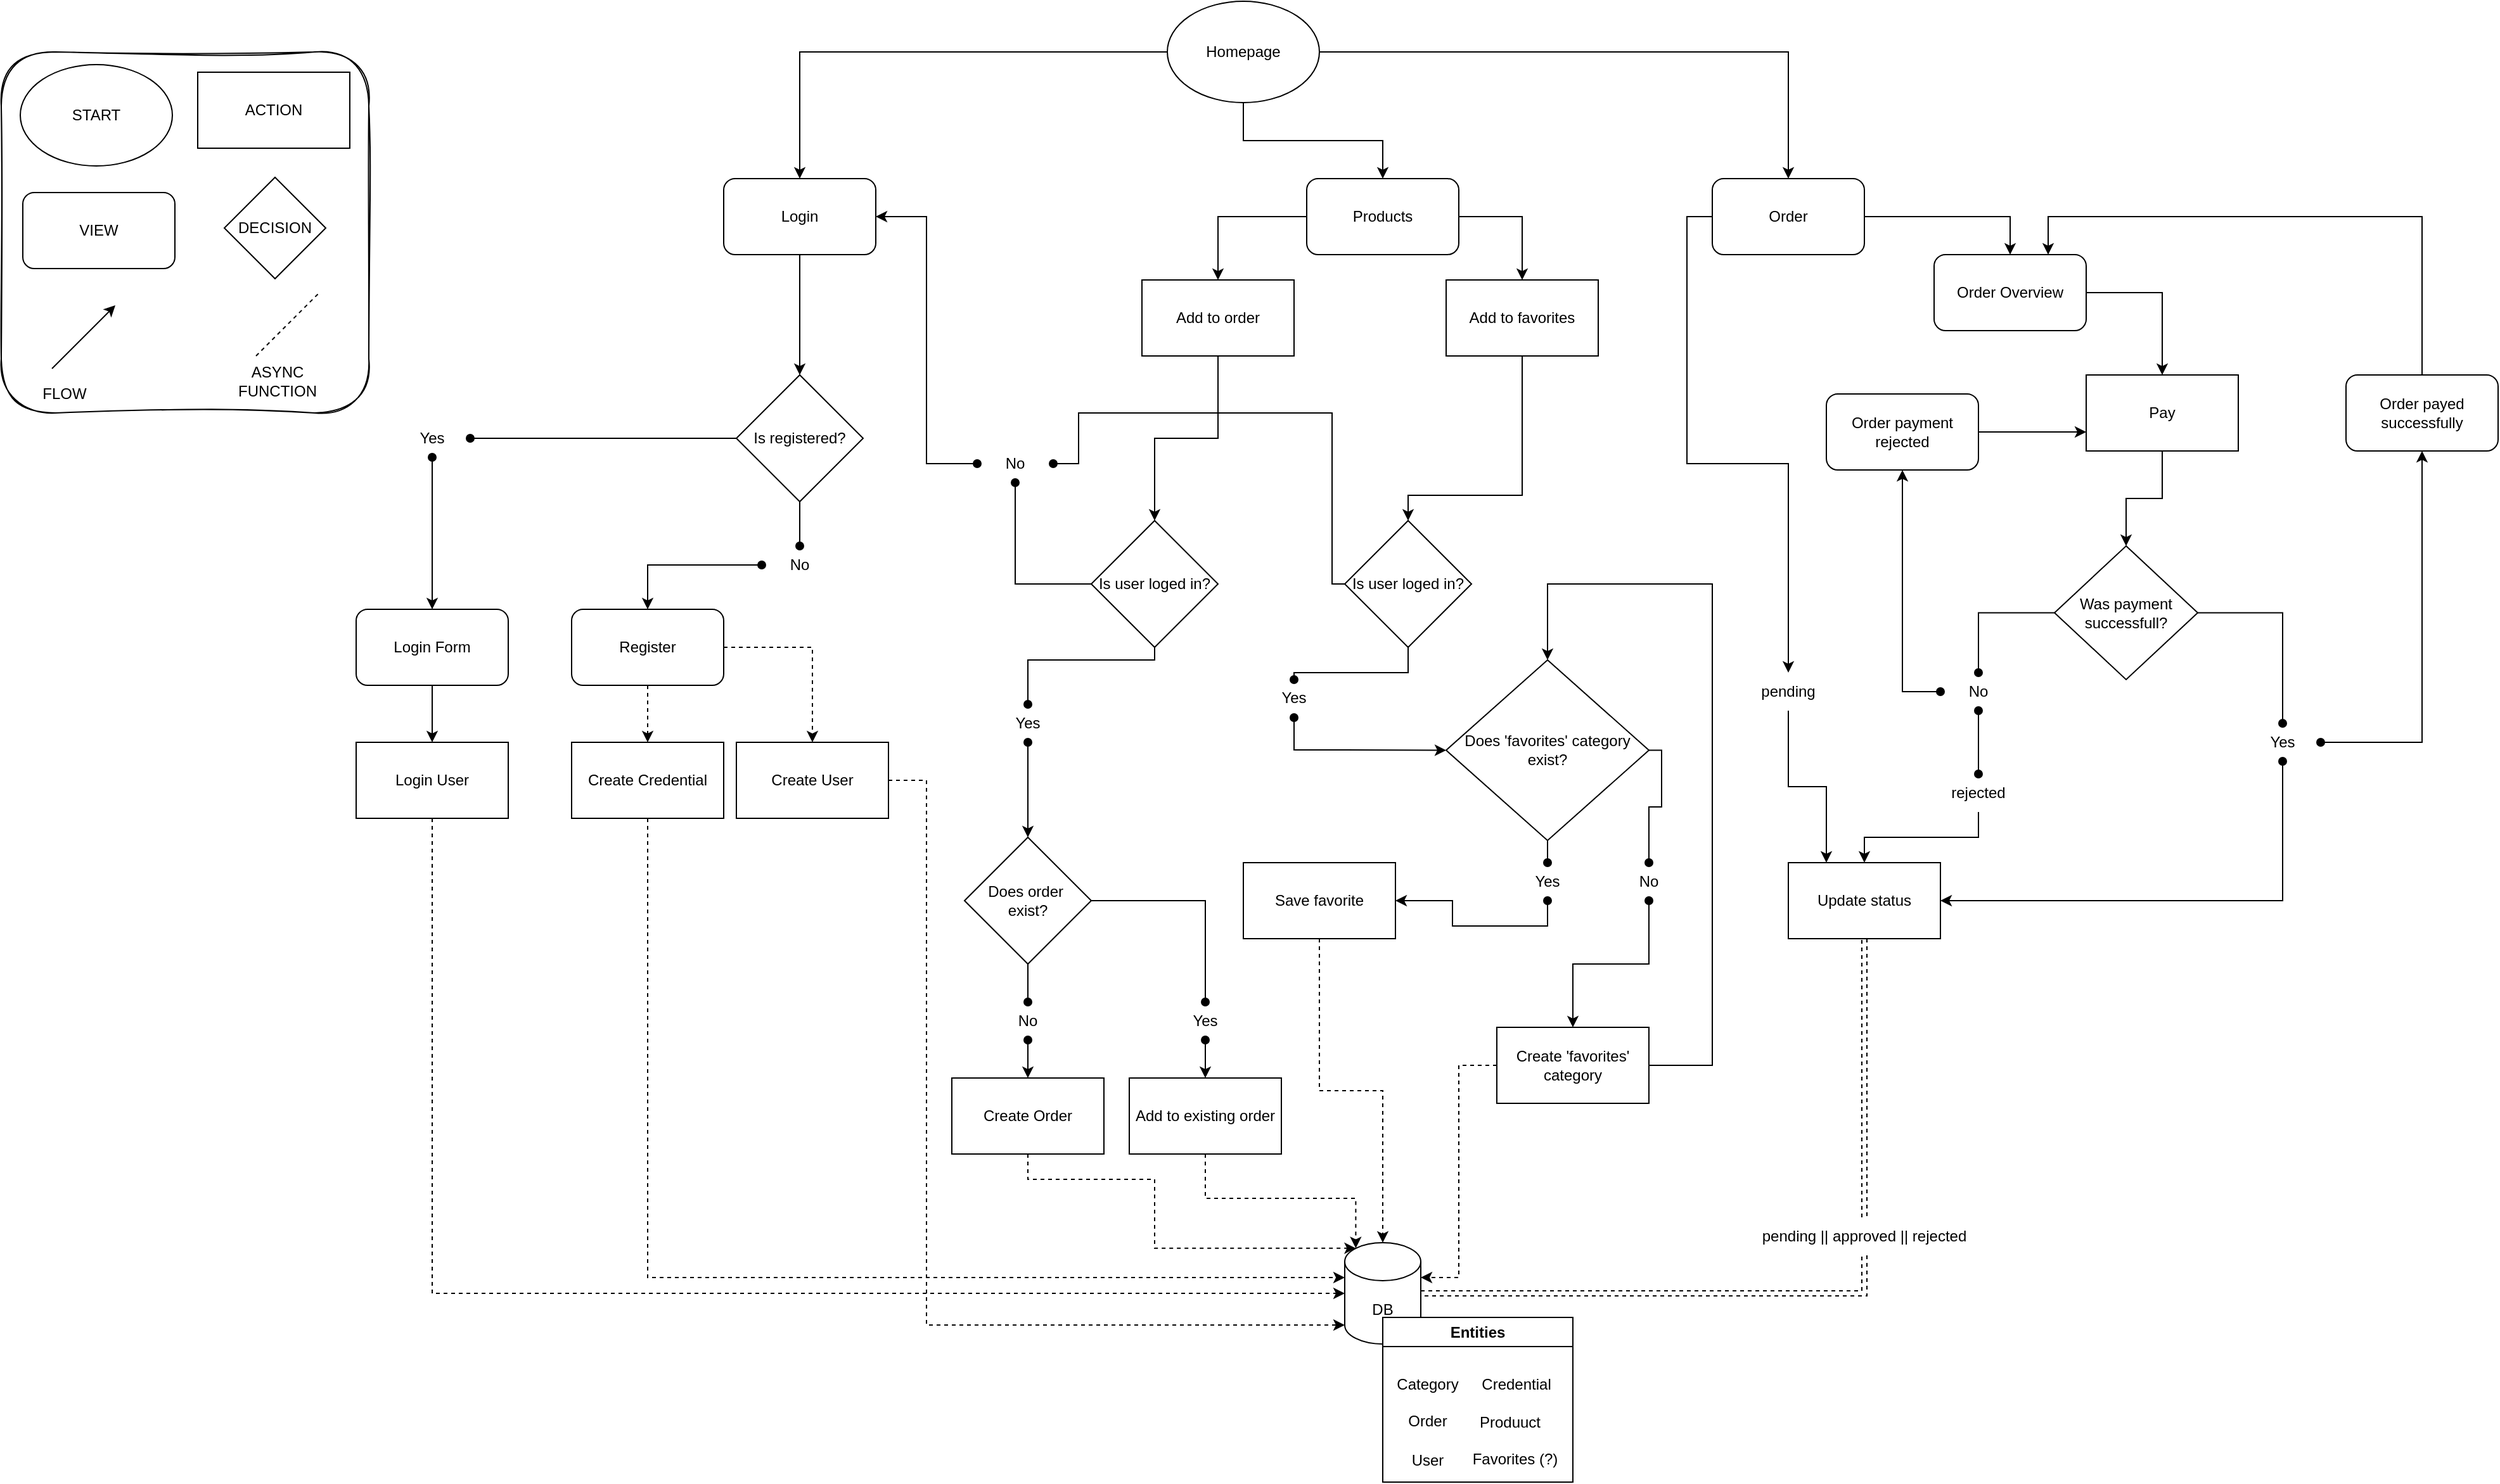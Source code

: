 <mxfile version="24.5.3" type="github">
  <diagram name="Página-1" id="2Fvzduwzr8cer9EVC6Ml">
    <mxGraphModel dx="3434" dy="1342" grid="1" gridSize="10" guides="1" tooltips="1" connect="1" arrows="1" fold="1" page="1" pageScale="1" pageWidth="827" pageHeight="1169" math="0" shadow="0">
      <root>
        <mxCell id="0" />
        <mxCell id="1" parent="0" />
        <mxCell id="HE_qEEHTXUtGeVpZ5zVx-15" style="edgeStyle=orthogonalEdgeStyle;rounded=0;orthogonalLoop=1;jettySize=auto;html=1;exitX=0;exitY=0.5;exitDx=0;exitDy=0;entryX=0.5;entryY=0;entryDx=0;entryDy=0;" edge="1" parent="1" source="HE_qEEHTXUtGeVpZ5zVx-1" target="HE_qEEHTXUtGeVpZ5zVx-3">
          <mxGeometry relative="1" as="geometry" />
        </mxCell>
        <mxCell id="HE_qEEHTXUtGeVpZ5zVx-37" style="edgeStyle=orthogonalEdgeStyle;rounded=0;orthogonalLoop=1;jettySize=auto;html=1;exitX=0.5;exitY=1;exitDx=0;exitDy=0;entryX=0.5;entryY=0;entryDx=0;entryDy=0;" edge="1" parent="1" source="HE_qEEHTXUtGeVpZ5zVx-1" target="HE_qEEHTXUtGeVpZ5zVx-4">
          <mxGeometry relative="1" as="geometry" />
        </mxCell>
        <mxCell id="HE_qEEHTXUtGeVpZ5zVx-94" style="edgeStyle=orthogonalEdgeStyle;rounded=0;orthogonalLoop=1;jettySize=auto;html=1;exitX=1;exitY=0.5;exitDx=0;exitDy=0;entryX=0.5;entryY=0;entryDx=0;entryDy=0;" edge="1" parent="1" source="HE_qEEHTXUtGeVpZ5zVx-1" target="HE_qEEHTXUtGeVpZ5zVx-93">
          <mxGeometry relative="1" as="geometry" />
        </mxCell>
        <mxCell id="HE_qEEHTXUtGeVpZ5zVx-1" value="Homepage" style="ellipse;whiteSpace=wrap;html=1;" vertex="1" parent="1">
          <mxGeometry x="140" width="120" height="80" as="geometry" />
        </mxCell>
        <mxCell id="HE_qEEHTXUtGeVpZ5zVx-38" style="edgeStyle=orthogonalEdgeStyle;rounded=0;orthogonalLoop=1;jettySize=auto;html=1;exitX=0.5;exitY=1;exitDx=0;exitDy=0;dashed=1;" edge="1" parent="1" source="HE_qEEHTXUtGeVpZ5zVx-2" target="HE_qEEHTXUtGeVpZ5zVx-30">
          <mxGeometry relative="1" as="geometry" />
        </mxCell>
        <mxCell id="HE_qEEHTXUtGeVpZ5zVx-56" style="edgeStyle=orthogonalEdgeStyle;rounded=0;orthogonalLoop=1;jettySize=auto;html=1;exitX=1;exitY=0.5;exitDx=0;exitDy=0;entryX=0.5;entryY=0;entryDx=0;entryDy=0;dashed=1;" edge="1" parent="1" source="HE_qEEHTXUtGeVpZ5zVx-2" target="HE_qEEHTXUtGeVpZ5zVx-55">
          <mxGeometry relative="1" as="geometry" />
        </mxCell>
        <mxCell id="HE_qEEHTXUtGeVpZ5zVx-2" value="Register" style="rounded=1;whiteSpace=wrap;html=1;" vertex="1" parent="1">
          <mxGeometry x="-330" y="480" width="120" height="60" as="geometry" />
        </mxCell>
        <mxCell id="HE_qEEHTXUtGeVpZ5zVx-6" value="" style="edgeStyle=orthogonalEdgeStyle;rounded=0;orthogonalLoop=1;jettySize=auto;html=1;" edge="1" parent="1" source="HE_qEEHTXUtGeVpZ5zVx-3" target="HE_qEEHTXUtGeVpZ5zVx-5">
          <mxGeometry relative="1" as="geometry" />
        </mxCell>
        <mxCell id="HE_qEEHTXUtGeVpZ5zVx-3" value="Login" style="rounded=1;whiteSpace=wrap;html=1;" vertex="1" parent="1">
          <mxGeometry x="-210" y="140" width="120" height="60" as="geometry" />
        </mxCell>
        <mxCell id="HE_qEEHTXUtGeVpZ5zVx-187" style="edgeStyle=orthogonalEdgeStyle;rounded=0;orthogonalLoop=1;jettySize=auto;html=1;exitX=0;exitY=0.5;exitDx=0;exitDy=0;entryX=0.5;entryY=0;entryDx=0;entryDy=0;" edge="1" parent="1" source="HE_qEEHTXUtGeVpZ5zVx-4" target="HE_qEEHTXUtGeVpZ5zVx-19">
          <mxGeometry relative="1" as="geometry" />
        </mxCell>
        <mxCell id="HE_qEEHTXUtGeVpZ5zVx-188" style="edgeStyle=orthogonalEdgeStyle;rounded=0;orthogonalLoop=1;jettySize=auto;html=1;exitX=1;exitY=0.5;exitDx=0;exitDy=0;entryX=0.5;entryY=0;entryDx=0;entryDy=0;" edge="1" parent="1" source="HE_qEEHTXUtGeVpZ5zVx-4" target="HE_qEEHTXUtGeVpZ5zVx-60">
          <mxGeometry relative="1" as="geometry" />
        </mxCell>
        <mxCell id="HE_qEEHTXUtGeVpZ5zVx-4" value="Products" style="rounded=1;whiteSpace=wrap;html=1;" vertex="1" parent="1">
          <mxGeometry x="250" y="140" width="120" height="60" as="geometry" />
        </mxCell>
        <mxCell id="HE_qEEHTXUtGeVpZ5zVx-9" value="" style="edgeStyle=orthogonalEdgeStyle;rounded=0;orthogonalLoop=1;jettySize=auto;html=1;startArrow=oval;startFill=1;" edge="1" parent="1" source="HE_qEEHTXUtGeVpZ5zVx-10" target="HE_qEEHTXUtGeVpZ5zVx-8">
          <mxGeometry relative="1" as="geometry" />
        </mxCell>
        <mxCell id="HE_qEEHTXUtGeVpZ5zVx-12" value="" style="edgeStyle=orthogonalEdgeStyle;rounded=0;orthogonalLoop=1;jettySize=auto;html=1;startArrow=oval;startFill=1;" edge="1" parent="1" source="HE_qEEHTXUtGeVpZ5zVx-13" target="HE_qEEHTXUtGeVpZ5zVx-2">
          <mxGeometry relative="1" as="geometry" />
        </mxCell>
        <mxCell id="HE_qEEHTXUtGeVpZ5zVx-5" value="Is registered?" style="rhombus;whiteSpace=wrap;html=1;" vertex="1" parent="1">
          <mxGeometry x="-200" y="295" width="100" height="100" as="geometry" />
        </mxCell>
        <mxCell id="HE_qEEHTXUtGeVpZ5zVx-58" style="edgeStyle=orthogonalEdgeStyle;rounded=0;orthogonalLoop=1;jettySize=auto;html=1;exitX=0.5;exitY=1;exitDx=0;exitDy=0;entryX=0.5;entryY=0;entryDx=0;entryDy=0;" edge="1" parent="1" source="HE_qEEHTXUtGeVpZ5zVx-8" target="HE_qEEHTXUtGeVpZ5zVx-54">
          <mxGeometry relative="1" as="geometry" />
        </mxCell>
        <mxCell id="HE_qEEHTXUtGeVpZ5zVx-8" value="Login Form" style="rounded=1;whiteSpace=wrap;html=1;" vertex="1" parent="1">
          <mxGeometry x="-500" y="480" width="120" height="60" as="geometry" />
        </mxCell>
        <mxCell id="HE_qEEHTXUtGeVpZ5zVx-11" value="" style="edgeStyle=orthogonalEdgeStyle;rounded=0;orthogonalLoop=1;jettySize=auto;html=1;endArrow=oval;endFill=1;" edge="1" parent="1" source="HE_qEEHTXUtGeVpZ5zVx-5" target="HE_qEEHTXUtGeVpZ5zVx-10">
          <mxGeometry relative="1" as="geometry">
            <mxPoint x="20" y="330" as="sourcePoint" />
            <mxPoint x="-150" y="370" as="targetPoint" />
          </mxGeometry>
        </mxCell>
        <mxCell id="HE_qEEHTXUtGeVpZ5zVx-10" value="Yes" style="text;html=1;align=center;verticalAlign=middle;whiteSpace=wrap;rounded=0;" vertex="1" parent="1">
          <mxGeometry x="-470" y="330" width="60" height="30" as="geometry" />
        </mxCell>
        <mxCell id="HE_qEEHTXUtGeVpZ5zVx-14" value="" style="edgeStyle=orthogonalEdgeStyle;rounded=0;orthogonalLoop=1;jettySize=auto;html=1;endArrow=oval;endFill=1;" edge="1" parent="1" source="HE_qEEHTXUtGeVpZ5zVx-5" target="HE_qEEHTXUtGeVpZ5zVx-13">
          <mxGeometry relative="1" as="geometry">
            <mxPoint x="70" y="380" as="sourcePoint" />
            <mxPoint x="70" y="480" as="targetPoint" />
          </mxGeometry>
        </mxCell>
        <mxCell id="HE_qEEHTXUtGeVpZ5zVx-13" value="No" style="text;html=1;align=center;verticalAlign=middle;whiteSpace=wrap;rounded=0;" vertex="1" parent="1">
          <mxGeometry x="-180" y="430" width="60" height="30" as="geometry" />
        </mxCell>
        <mxCell id="HE_qEEHTXUtGeVpZ5zVx-62" style="edgeStyle=orthogonalEdgeStyle;rounded=0;orthogonalLoop=1;jettySize=auto;html=1;exitX=0.5;exitY=1;exitDx=0;exitDy=0;entryX=0.5;entryY=0;entryDx=0;entryDy=0;" edge="1" parent="1" source="HE_qEEHTXUtGeVpZ5zVx-19" target="HE_qEEHTXUtGeVpZ5zVx-21">
          <mxGeometry relative="1" as="geometry" />
        </mxCell>
        <mxCell id="HE_qEEHTXUtGeVpZ5zVx-19" value="Add to order" style="rounded=0;whiteSpace=wrap;html=1;" vertex="1" parent="1">
          <mxGeometry x="120" y="220" width="120" height="60" as="geometry" />
        </mxCell>
        <mxCell id="HE_qEEHTXUtGeVpZ5zVx-23" style="edgeStyle=orthogonalEdgeStyle;rounded=0;orthogonalLoop=1;jettySize=auto;html=1;exitX=0;exitY=0.5;exitDx=0;exitDy=0;entryX=1;entryY=0.5;entryDx=0;entryDy=0;startArrow=oval;startFill=1;" edge="1" parent="1" source="HE_qEEHTXUtGeVpZ5zVx-24" target="HE_qEEHTXUtGeVpZ5zVx-3">
          <mxGeometry relative="1" as="geometry" />
        </mxCell>
        <mxCell id="HE_qEEHTXUtGeVpZ5zVx-44" style="edgeStyle=orthogonalEdgeStyle;rounded=0;orthogonalLoop=1;jettySize=auto;html=1;exitX=0.5;exitY=1;exitDx=0;exitDy=0;entryX=0.5;entryY=0;entryDx=0;entryDy=0;startArrow=oval;startFill=1;" edge="1" parent="1" source="HE_qEEHTXUtGeVpZ5zVx-27" target="HE_qEEHTXUtGeVpZ5zVx-189">
          <mxGeometry relative="1" as="geometry">
            <Array as="points">
              <mxPoint x="30" y="650" />
            </Array>
          </mxGeometry>
        </mxCell>
        <mxCell id="HE_qEEHTXUtGeVpZ5zVx-47" style="edgeStyle=orthogonalEdgeStyle;rounded=0;orthogonalLoop=1;jettySize=auto;html=1;exitX=0.5;exitY=1;exitDx=0;exitDy=0;entryX=0.5;entryY=0;entryDx=0;entryDy=0;endArrow=oval;endFill=1;" edge="1" parent="1" source="HE_qEEHTXUtGeVpZ5zVx-21" target="HE_qEEHTXUtGeVpZ5zVx-27">
          <mxGeometry relative="1" as="geometry">
            <Array as="points">
              <mxPoint x="130" y="520" />
              <mxPoint x="30" y="520" />
            </Array>
          </mxGeometry>
        </mxCell>
        <mxCell id="HE_qEEHTXUtGeVpZ5zVx-21" value="Is user loged in?" style="rhombus;whiteSpace=wrap;html=1;" vertex="1" parent="1">
          <mxGeometry x="80" y="410" width="100" height="100" as="geometry" />
        </mxCell>
        <mxCell id="HE_qEEHTXUtGeVpZ5zVx-25" value="" style="edgeStyle=orthogonalEdgeStyle;rounded=0;orthogonalLoop=1;jettySize=auto;html=1;exitX=0;exitY=0.5;exitDx=0;exitDy=0;entryX=0.5;entryY=1;entryDx=0;entryDy=0;endArrow=oval;endFill=1;" edge="1" parent="1" source="HE_qEEHTXUtGeVpZ5zVx-21" target="HE_qEEHTXUtGeVpZ5zVx-24">
          <mxGeometry relative="1" as="geometry">
            <mxPoint x="270" y="450" as="sourcePoint" />
            <mxPoint x="120" y="330" as="targetPoint" />
            <Array as="points">
              <mxPoint x="20" y="460" />
            </Array>
          </mxGeometry>
        </mxCell>
        <mxCell id="HE_qEEHTXUtGeVpZ5zVx-24" value="No" style="text;html=1;align=center;verticalAlign=middle;whiteSpace=wrap;rounded=0;" vertex="1" parent="1">
          <mxGeometry x="-10" y="350" width="60" height="30" as="geometry" />
        </mxCell>
        <mxCell id="HE_qEEHTXUtGeVpZ5zVx-29" value="DB" style="shape=cylinder3;whiteSpace=wrap;html=1;boundedLbl=1;backgroundOutline=1;size=15;" vertex="1" parent="1">
          <mxGeometry x="280" y="980" width="60" height="80" as="geometry" />
        </mxCell>
        <mxCell id="HE_qEEHTXUtGeVpZ5zVx-32" style="edgeStyle=orthogonalEdgeStyle;rounded=0;orthogonalLoop=1;jettySize=auto;html=1;exitX=0.5;exitY=1;exitDx=0;exitDy=0;entryX=0;entryY=0;entryDx=0;entryDy=27.5;entryPerimeter=0;dashed=1;" edge="1" parent="1" source="HE_qEEHTXUtGeVpZ5zVx-30" target="HE_qEEHTXUtGeVpZ5zVx-29">
          <mxGeometry relative="1" as="geometry" />
        </mxCell>
        <mxCell id="HE_qEEHTXUtGeVpZ5zVx-30" value="Create Credential" style="rounded=0;whiteSpace=wrap;html=1;" vertex="1" parent="1">
          <mxGeometry x="-330" y="585" width="120" height="60" as="geometry" />
        </mxCell>
        <mxCell id="HE_qEEHTXUtGeVpZ5zVx-105" style="edgeStyle=orthogonalEdgeStyle;rounded=0;orthogonalLoop=1;jettySize=auto;html=1;exitX=0.5;exitY=1;exitDx=0;exitDy=0;entryX=0.145;entryY=0;entryDx=0;entryDy=4.35;entryPerimeter=0;dashed=1;" edge="1" parent="1" source="HE_qEEHTXUtGeVpZ5zVx-33" target="HE_qEEHTXUtGeVpZ5zVx-29">
          <mxGeometry relative="1" as="geometry">
            <Array as="points">
              <mxPoint x="30" y="930" />
              <mxPoint x="130" y="930" />
              <mxPoint x="130" y="984" />
            </Array>
          </mxGeometry>
        </mxCell>
        <mxCell id="HE_qEEHTXUtGeVpZ5zVx-33" value="Create Order" style="rounded=0;whiteSpace=wrap;html=1;" vertex="1" parent="1">
          <mxGeometry x="-30" y="850" width="120" height="60" as="geometry" />
        </mxCell>
        <mxCell id="HE_qEEHTXUtGeVpZ5zVx-27" value="Yes" style="text;html=1;align=center;verticalAlign=middle;whiteSpace=wrap;rounded=0;" vertex="1" parent="1">
          <mxGeometry y="555" width="60" height="30" as="geometry" />
        </mxCell>
        <mxCell id="HE_qEEHTXUtGeVpZ5zVx-48" value="Entities" style="swimlane;whiteSpace=wrap;html=1;" vertex="1" parent="1">
          <mxGeometry x="310" y="1039" width="150" height="130" as="geometry">
            <mxRectangle x="240" y="1060" width="140" height="30" as="alternateBounds" />
          </mxGeometry>
        </mxCell>
        <mxCell id="HE_qEEHTXUtGeVpZ5zVx-49" value="Category" style="text;html=1;align=center;verticalAlign=middle;resizable=0;points=[];autosize=1;strokeColor=none;fillColor=none;" vertex="1" parent="HE_qEEHTXUtGeVpZ5zVx-48">
          <mxGeometry y="38" width="70" height="30" as="geometry" />
        </mxCell>
        <mxCell id="HE_qEEHTXUtGeVpZ5zVx-50" value="Credential" style="text;html=1;align=center;verticalAlign=middle;resizable=0;points=[];autosize=1;strokeColor=none;fillColor=none;" vertex="1" parent="HE_qEEHTXUtGeVpZ5zVx-48">
          <mxGeometry x="65" y="38" width="80" height="30" as="geometry" />
        </mxCell>
        <mxCell id="HE_qEEHTXUtGeVpZ5zVx-51" value="Order" style="text;html=1;align=center;verticalAlign=middle;resizable=0;points=[];autosize=1;strokeColor=none;fillColor=none;" vertex="1" parent="HE_qEEHTXUtGeVpZ5zVx-48">
          <mxGeometry x="10" y="67" width="50" height="30" as="geometry" />
        </mxCell>
        <mxCell id="HE_qEEHTXUtGeVpZ5zVx-53" value="User" style="text;html=1;align=center;verticalAlign=middle;resizable=0;points=[];autosize=1;strokeColor=none;fillColor=none;" vertex="1" parent="HE_qEEHTXUtGeVpZ5zVx-48">
          <mxGeometry x="10" y="98" width="50" height="30" as="geometry" />
        </mxCell>
        <mxCell id="HE_qEEHTXUtGeVpZ5zVx-52" value="Produuct" style="text;html=1;align=center;verticalAlign=middle;resizable=0;points=[];autosize=1;strokeColor=none;fillColor=none;" vertex="1" parent="HE_qEEHTXUtGeVpZ5zVx-48">
          <mxGeometry x="65" y="68" width="70" height="30" as="geometry" />
        </mxCell>
        <mxCell id="HE_qEEHTXUtGeVpZ5zVx-85" value="Favorites (?)" style="text;html=1;align=center;verticalAlign=middle;resizable=0;points=[];autosize=1;strokeColor=none;fillColor=none;" vertex="1" parent="HE_qEEHTXUtGeVpZ5zVx-48">
          <mxGeometry x="59" y="97" width="90" height="30" as="geometry" />
        </mxCell>
        <mxCell id="HE_qEEHTXUtGeVpZ5zVx-54" value="Login User" style="rounded=0;whiteSpace=wrap;html=1;" vertex="1" parent="1">
          <mxGeometry x="-500" y="585" width="120" height="60" as="geometry" />
        </mxCell>
        <mxCell id="HE_qEEHTXUtGeVpZ5zVx-57" value="" style="edgeStyle=orthogonalEdgeStyle;rounded=0;orthogonalLoop=1;jettySize=auto;html=1;entryX=0;entryY=1;entryDx=0;entryDy=-15;entryPerimeter=0;dashed=1;" edge="1" parent="1" source="HE_qEEHTXUtGeVpZ5zVx-55" target="HE_qEEHTXUtGeVpZ5zVx-29">
          <mxGeometry relative="1" as="geometry">
            <Array as="points">
              <mxPoint x="-50" y="615" />
              <mxPoint x="-50" y="1045" />
            </Array>
          </mxGeometry>
        </mxCell>
        <mxCell id="HE_qEEHTXUtGeVpZ5zVx-55" value="Create User" style="rounded=0;whiteSpace=wrap;html=1;" vertex="1" parent="1">
          <mxGeometry x="-200" y="585" width="120" height="60" as="geometry" />
        </mxCell>
        <mxCell id="HE_qEEHTXUtGeVpZ5zVx-59" style="edgeStyle=orthogonalEdgeStyle;rounded=0;orthogonalLoop=1;jettySize=auto;html=1;exitX=0.5;exitY=1;exitDx=0;exitDy=0;entryX=0;entryY=0.5;entryDx=0;entryDy=0;entryPerimeter=0;dashed=1;" edge="1" parent="1" source="HE_qEEHTXUtGeVpZ5zVx-54" target="HE_qEEHTXUtGeVpZ5zVx-29">
          <mxGeometry relative="1" as="geometry" />
        </mxCell>
        <mxCell id="HE_qEEHTXUtGeVpZ5zVx-186" style="edgeStyle=orthogonalEdgeStyle;rounded=0;orthogonalLoop=1;jettySize=auto;html=1;exitX=0.5;exitY=1;exitDx=0;exitDy=0;entryX=0.5;entryY=0;entryDx=0;entryDy=0;" edge="1" parent="1" source="HE_qEEHTXUtGeVpZ5zVx-60" target="HE_qEEHTXUtGeVpZ5zVx-183">
          <mxGeometry relative="1" as="geometry">
            <Array as="points">
              <mxPoint x="420" y="390" />
              <mxPoint x="330" y="390" />
            </Array>
          </mxGeometry>
        </mxCell>
        <mxCell id="HE_qEEHTXUtGeVpZ5zVx-60" value="Add to favorites" style="rounded=0;whiteSpace=wrap;html=1;" vertex="1" parent="1">
          <mxGeometry x="360" y="220" width="120" height="60" as="geometry" />
        </mxCell>
        <mxCell id="HE_qEEHTXUtGeVpZ5zVx-64" value="Save favorite" style="rounded=0;whiteSpace=wrap;html=1;" vertex="1" parent="1">
          <mxGeometry x="200" y="680" width="120" height="60" as="geometry" />
        </mxCell>
        <mxCell id="HE_qEEHTXUtGeVpZ5zVx-78" style="edgeStyle=orthogonalEdgeStyle;rounded=0;orthogonalLoop=1;jettySize=auto;html=1;exitX=0.5;exitY=1;exitDx=0;exitDy=0;entryX=0;entryY=0.5;entryDx=0;entryDy=0;startArrow=oval;startFill=1;" edge="1" parent="1" source="HE_qEEHTXUtGeVpZ5zVx-67" target="HE_qEEHTXUtGeVpZ5zVx-77">
          <mxGeometry relative="1" as="geometry">
            <Array as="points">
              <mxPoint x="240" y="591" />
              <mxPoint x="280" y="591" />
            </Array>
          </mxGeometry>
        </mxCell>
        <mxCell id="HE_qEEHTXUtGeVpZ5zVx-67" value="Yes" style="text;html=1;align=center;verticalAlign=middle;whiteSpace=wrap;rounded=0;" vertex="1" parent="1">
          <mxGeometry x="210" y="535.47" width="60" height="30" as="geometry" />
        </mxCell>
        <mxCell id="HE_qEEHTXUtGeVpZ5zVx-80" style="edgeStyle=orthogonalEdgeStyle;rounded=0;orthogonalLoop=1;jettySize=auto;html=1;exitX=0.5;exitY=1;exitDx=0;exitDy=0;entryX=1;entryY=0.5;entryDx=0;entryDy=0;startArrow=oval;startFill=1;" edge="1" parent="1" source="HE_qEEHTXUtGeVpZ5zVx-81" target="HE_qEEHTXUtGeVpZ5zVx-64">
          <mxGeometry relative="1" as="geometry" />
        </mxCell>
        <mxCell id="HE_qEEHTXUtGeVpZ5zVx-83" style="edgeStyle=orthogonalEdgeStyle;rounded=0;orthogonalLoop=1;jettySize=auto;html=1;exitX=0.5;exitY=1;exitDx=0;exitDy=0;entryX=0.5;entryY=0;entryDx=0;entryDy=0;endArrow=oval;endFill=1;" edge="1" parent="1" source="HE_qEEHTXUtGeVpZ5zVx-77" target="HE_qEEHTXUtGeVpZ5zVx-81">
          <mxGeometry relative="1" as="geometry" />
        </mxCell>
        <mxCell id="HE_qEEHTXUtGeVpZ5zVx-77" value="Does &#39;favorites&#39; category exist?" style="rhombus;whiteSpace=wrap;html=1;" vertex="1" parent="1">
          <mxGeometry x="360" y="520" width="160" height="142.5" as="geometry" />
        </mxCell>
        <mxCell id="HE_qEEHTXUtGeVpZ5zVx-79" style="edgeStyle=orthogonalEdgeStyle;rounded=0;orthogonalLoop=1;jettySize=auto;html=1;exitX=0.5;exitY=1;exitDx=0;exitDy=0;entryX=0.5;entryY=0;entryDx=0;entryDy=0;entryPerimeter=0;dashed=1;" edge="1" parent="1" source="HE_qEEHTXUtGeVpZ5zVx-64" target="HE_qEEHTXUtGeVpZ5zVx-29">
          <mxGeometry relative="1" as="geometry" />
        </mxCell>
        <mxCell id="HE_qEEHTXUtGeVpZ5zVx-81" value="Yes" style="text;html=1;align=center;verticalAlign=middle;whiteSpace=wrap;rounded=0;" vertex="1" parent="1">
          <mxGeometry x="410" y="680" width="60" height="30" as="geometry" />
        </mxCell>
        <mxCell id="HE_qEEHTXUtGeVpZ5zVx-89" style="edgeStyle=orthogonalEdgeStyle;rounded=0;orthogonalLoop=1;jettySize=auto;html=1;exitX=1;exitY=0.5;exitDx=0;exitDy=0;entryX=0.5;entryY=0;entryDx=0;entryDy=0;" edge="1" parent="1" source="HE_qEEHTXUtGeVpZ5zVx-86" target="HE_qEEHTXUtGeVpZ5zVx-77">
          <mxGeometry relative="1" as="geometry">
            <Array as="points">
              <mxPoint x="570" y="840" />
              <mxPoint x="570" y="460" />
              <mxPoint x="440" y="460" />
            </Array>
          </mxGeometry>
        </mxCell>
        <mxCell id="HE_qEEHTXUtGeVpZ5zVx-86" value="Create &#39;favorites&#39; category" style="rounded=0;whiteSpace=wrap;html=1;" vertex="1" parent="1">
          <mxGeometry x="400" y="810" width="120" height="60" as="geometry" />
        </mxCell>
        <mxCell id="HE_qEEHTXUtGeVpZ5zVx-88" style="edgeStyle=orthogonalEdgeStyle;rounded=0;orthogonalLoop=1;jettySize=auto;html=1;exitX=0;exitY=0.5;exitDx=0;exitDy=0;entryX=1;entryY=0;entryDx=0;entryDy=27.5;entryPerimeter=0;dashed=1;" edge="1" parent="1" source="HE_qEEHTXUtGeVpZ5zVx-86" target="HE_qEEHTXUtGeVpZ5zVx-29">
          <mxGeometry relative="1" as="geometry" />
        </mxCell>
        <mxCell id="HE_qEEHTXUtGeVpZ5zVx-91" value="" style="edgeStyle=orthogonalEdgeStyle;rounded=0;orthogonalLoop=1;jettySize=auto;html=1;exitX=1;exitY=0.5;exitDx=0;exitDy=0;entryX=0.5;entryY=0;entryDx=0;entryDy=0;endArrow=oval;endFill=1;" edge="1" parent="1" source="HE_qEEHTXUtGeVpZ5zVx-77" target="HE_qEEHTXUtGeVpZ5zVx-90">
          <mxGeometry relative="1" as="geometry">
            <mxPoint x="510" y="545" as="sourcePoint" />
            <mxPoint x="550" y="820" as="targetPoint" />
            <Array as="points">
              <mxPoint x="530" y="591" />
              <mxPoint x="530" y="636" />
              <mxPoint x="520" y="636" />
            </Array>
          </mxGeometry>
        </mxCell>
        <mxCell id="HE_qEEHTXUtGeVpZ5zVx-92" style="edgeStyle=orthogonalEdgeStyle;rounded=0;orthogonalLoop=1;jettySize=auto;html=1;exitX=0.5;exitY=1;exitDx=0;exitDy=0;entryX=0.5;entryY=0;entryDx=0;entryDy=0;startArrow=oval;startFill=1;" edge="1" parent="1" source="HE_qEEHTXUtGeVpZ5zVx-90" target="HE_qEEHTXUtGeVpZ5zVx-86">
          <mxGeometry relative="1" as="geometry" />
        </mxCell>
        <mxCell id="HE_qEEHTXUtGeVpZ5zVx-90" value="No" style="text;html=1;align=center;verticalAlign=middle;whiteSpace=wrap;rounded=0;" vertex="1" parent="1">
          <mxGeometry x="490" y="680" width="60" height="30" as="geometry" />
        </mxCell>
        <mxCell id="HE_qEEHTXUtGeVpZ5zVx-135" style="edgeStyle=orthogonalEdgeStyle;rounded=0;orthogonalLoop=1;jettySize=auto;html=1;exitX=0.5;exitY=1;exitDx=0;exitDy=0;entryX=0.25;entryY=0;entryDx=0;entryDy=0;" edge="1" parent="1" source="HE_qEEHTXUtGeVpZ5zVx-136" target="HE_qEEHTXUtGeVpZ5zVx-112">
          <mxGeometry relative="1" as="geometry" />
        </mxCell>
        <mxCell id="HE_qEEHTXUtGeVpZ5zVx-147" style="edgeStyle=orthogonalEdgeStyle;rounded=0;orthogonalLoop=1;jettySize=auto;html=1;exitX=1;exitY=0.5;exitDx=0;exitDy=0;entryX=0.5;entryY=0;entryDx=0;entryDy=0;" edge="1" parent="1" source="HE_qEEHTXUtGeVpZ5zVx-93" target="HE_qEEHTXUtGeVpZ5zVx-146">
          <mxGeometry relative="1" as="geometry" />
        </mxCell>
        <mxCell id="HE_qEEHTXUtGeVpZ5zVx-93" value="Order" style="rounded=1;whiteSpace=wrap;html=1;" vertex="1" parent="1">
          <mxGeometry x="570" y="140" width="120" height="60" as="geometry" />
        </mxCell>
        <mxCell id="HE_qEEHTXUtGeVpZ5zVx-112" value="Update status" style="rounded=0;whiteSpace=wrap;html=1;" vertex="1" parent="1">
          <mxGeometry x="630" y="680" width="120" height="60" as="geometry" />
        </mxCell>
        <mxCell id="HE_qEEHTXUtGeVpZ5zVx-114" style="edgeStyle=orthogonalEdgeStyle;rounded=0;orthogonalLoop=1;jettySize=auto;html=1;exitX=0.5;exitY=1;exitDx=0;exitDy=0;entryX=1;entryY=0.5;entryDx=0;entryDy=0;entryPerimeter=0;dashed=1;startArrow=classic;startFill=1;shape=link;" edge="1" parent="1" source="HE_qEEHTXUtGeVpZ5zVx-121" target="HE_qEEHTXUtGeVpZ5zVx-29">
          <mxGeometry relative="1" as="geometry" />
        </mxCell>
        <mxCell id="HE_qEEHTXUtGeVpZ5zVx-171" style="edgeStyle=orthogonalEdgeStyle;rounded=0;orthogonalLoop=1;jettySize=auto;html=1;exitX=0.5;exitY=0;exitDx=0;exitDy=0;entryX=0.75;entryY=0;entryDx=0;entryDy=0;" edge="1" parent="1" source="HE_qEEHTXUtGeVpZ5zVx-116" target="HE_qEEHTXUtGeVpZ5zVx-146">
          <mxGeometry relative="1" as="geometry">
            <Array as="points">
              <mxPoint x="1130" y="170" />
              <mxPoint x="835" y="170" />
            </Array>
          </mxGeometry>
        </mxCell>
        <mxCell id="HE_qEEHTXUtGeVpZ5zVx-116" value="Order payed successfully" style="rounded=1;whiteSpace=wrap;html=1;" vertex="1" parent="1">
          <mxGeometry x="1070" y="295" width="120" height="60" as="geometry" />
        </mxCell>
        <mxCell id="HE_qEEHTXUtGeVpZ5zVx-122" value="" style="edgeStyle=orthogonalEdgeStyle;rounded=0;orthogonalLoop=1;jettySize=auto;html=1;exitX=0.5;exitY=1;exitDx=0;exitDy=0;entryX=0.5;entryY=0;entryDx=0;entryDy=0;dashed=1;startArrow=classic;startFill=1;shape=link;" edge="1" parent="1" source="HE_qEEHTXUtGeVpZ5zVx-112" target="HE_qEEHTXUtGeVpZ5zVx-121">
          <mxGeometry relative="1" as="geometry">
            <mxPoint x="690" y="740" as="sourcePoint" />
            <mxPoint x="340" y="1020" as="targetPoint" />
          </mxGeometry>
        </mxCell>
        <mxCell id="HE_qEEHTXUtGeVpZ5zVx-121" value="pending ||&amp;nbsp;approved || rejected" style="text;html=1;align=center;verticalAlign=middle;whiteSpace=wrap;rounded=0;" vertex="1" parent="1">
          <mxGeometry x="605" y="960" width="170" height="30" as="geometry" />
        </mxCell>
        <mxCell id="HE_qEEHTXUtGeVpZ5zVx-172" style="edgeStyle=orthogonalEdgeStyle;rounded=0;orthogonalLoop=1;jettySize=auto;html=1;exitX=1;exitY=0.5;exitDx=0;exitDy=0;entryX=0;entryY=0.75;entryDx=0;entryDy=0;" edge="1" parent="1" source="HE_qEEHTXUtGeVpZ5zVx-126" target="HE_qEEHTXUtGeVpZ5zVx-149">
          <mxGeometry relative="1" as="geometry" />
        </mxCell>
        <mxCell id="HE_qEEHTXUtGeVpZ5zVx-126" value="Order payment rejected" style="rounded=1;whiteSpace=wrap;html=1;" vertex="1" parent="1">
          <mxGeometry x="660" y="310" width="120" height="60" as="geometry" />
        </mxCell>
        <mxCell id="HE_qEEHTXUtGeVpZ5zVx-136" value="pending" style="text;html=1;align=center;verticalAlign=middle;whiteSpace=wrap;rounded=0;" vertex="1" parent="1">
          <mxGeometry x="600" y="530" width="60" height="30" as="geometry" />
        </mxCell>
        <mxCell id="HE_qEEHTXUtGeVpZ5zVx-153" style="edgeStyle=orthogonalEdgeStyle;rounded=0;orthogonalLoop=1;jettySize=auto;html=1;exitX=0.5;exitY=1;exitDx=0;exitDy=0;entryX=0.5;entryY=0;entryDx=0;entryDy=0;" edge="1" parent="1" source="HE_qEEHTXUtGeVpZ5zVx-158" target="HE_qEEHTXUtGeVpZ5zVx-112">
          <mxGeometry relative="1" as="geometry" />
        </mxCell>
        <mxCell id="HE_qEEHTXUtGeVpZ5zVx-164" style="edgeStyle=orthogonalEdgeStyle;rounded=0;orthogonalLoop=1;jettySize=auto;html=1;exitX=0.5;exitY=1;exitDx=0;exitDy=0;entryX=1;entryY=0.5;entryDx=0;entryDy=0;startArrow=oval;startFill=1;" edge="1" parent="1" source="HE_qEEHTXUtGeVpZ5zVx-160" target="HE_qEEHTXUtGeVpZ5zVx-112">
          <mxGeometry relative="1" as="geometry">
            <Array as="points" />
          </mxGeometry>
        </mxCell>
        <mxCell id="HE_qEEHTXUtGeVpZ5zVx-138" value="Was payment successfull?" style="rhombus;whiteSpace=wrap;html=1;" vertex="1" parent="1">
          <mxGeometry x="840" y="430" width="113" height="105.47" as="geometry" />
        </mxCell>
        <mxCell id="HE_qEEHTXUtGeVpZ5zVx-140" style="edgeStyle=orthogonalEdgeStyle;rounded=0;orthogonalLoop=1;jettySize=auto;html=1;exitX=0;exitY=0.5;exitDx=0;exitDy=0;entryX=0.5;entryY=0;entryDx=0;entryDy=0;" edge="1" parent="1" source="HE_qEEHTXUtGeVpZ5zVx-93" target="HE_qEEHTXUtGeVpZ5zVx-136">
          <mxGeometry relative="1" as="geometry" />
        </mxCell>
        <mxCell id="HE_qEEHTXUtGeVpZ5zVx-150" style="edgeStyle=orthogonalEdgeStyle;rounded=0;orthogonalLoop=1;jettySize=auto;html=1;exitX=1;exitY=0.5;exitDx=0;exitDy=0;entryX=0.5;entryY=0;entryDx=0;entryDy=0;" edge="1" parent="1" source="HE_qEEHTXUtGeVpZ5zVx-146" target="HE_qEEHTXUtGeVpZ5zVx-149">
          <mxGeometry relative="1" as="geometry" />
        </mxCell>
        <mxCell id="HE_qEEHTXUtGeVpZ5zVx-146" value="Order Overview" style="rounded=1;whiteSpace=wrap;html=1;" vertex="1" parent="1">
          <mxGeometry x="745" y="200" width="120" height="60" as="geometry" />
        </mxCell>
        <mxCell id="HE_qEEHTXUtGeVpZ5zVx-151" style="edgeStyle=orthogonalEdgeStyle;rounded=0;orthogonalLoop=1;jettySize=auto;html=1;exitX=0.5;exitY=1;exitDx=0;exitDy=0;entryX=0.5;entryY=0;entryDx=0;entryDy=0;" edge="1" parent="1" source="HE_qEEHTXUtGeVpZ5zVx-149" target="HE_qEEHTXUtGeVpZ5zVx-138">
          <mxGeometry relative="1" as="geometry" />
        </mxCell>
        <mxCell id="HE_qEEHTXUtGeVpZ5zVx-149" value="Pay" style="rounded=0;whiteSpace=wrap;html=1;" vertex="1" parent="1">
          <mxGeometry x="865" y="295" width="120" height="60" as="geometry" />
        </mxCell>
        <mxCell id="HE_qEEHTXUtGeVpZ5zVx-156" value="" style="edgeStyle=orthogonalEdgeStyle;rounded=0;orthogonalLoop=1;jettySize=auto;html=1;exitX=0;exitY=0.5;exitDx=0;exitDy=0;entryX=0.5;entryY=0;entryDx=0;entryDy=0;endArrow=oval;endFill=1;" edge="1" parent="1" source="HE_qEEHTXUtGeVpZ5zVx-138" target="HE_qEEHTXUtGeVpZ5zVx-155">
          <mxGeometry relative="1" as="geometry">
            <mxPoint x="770" y="503" as="sourcePoint" />
            <mxPoint x="690" y="680" as="targetPoint" />
          </mxGeometry>
        </mxCell>
        <mxCell id="HE_qEEHTXUtGeVpZ5zVx-167" style="edgeStyle=orthogonalEdgeStyle;rounded=0;orthogonalLoop=1;jettySize=auto;html=1;exitX=0;exitY=0.5;exitDx=0;exitDy=0;entryX=0.5;entryY=1;entryDx=0;entryDy=0;startArrow=oval;startFill=1;" edge="1" parent="1" source="HE_qEEHTXUtGeVpZ5zVx-155" target="HE_qEEHTXUtGeVpZ5zVx-126">
          <mxGeometry relative="1" as="geometry">
            <Array as="points">
              <mxPoint x="720" y="545" />
            </Array>
          </mxGeometry>
        </mxCell>
        <mxCell id="HE_qEEHTXUtGeVpZ5zVx-155" value="No" style="text;html=1;align=center;verticalAlign=middle;whiteSpace=wrap;rounded=0;" vertex="1" parent="1">
          <mxGeometry x="750" y="530" width="60" height="30" as="geometry" />
        </mxCell>
        <mxCell id="HE_qEEHTXUtGeVpZ5zVx-159" value="" style="edgeStyle=orthogonalEdgeStyle;rounded=0;orthogonalLoop=1;jettySize=auto;html=1;exitX=0.5;exitY=1;exitDx=0;exitDy=0;entryX=0.5;entryY=0;entryDx=0;entryDy=0;startArrow=oval;startFill=1;endArrow=oval;endFill=1;" edge="1" parent="1" source="HE_qEEHTXUtGeVpZ5zVx-155" target="HE_qEEHTXUtGeVpZ5zVx-158">
          <mxGeometry relative="1" as="geometry">
            <mxPoint x="780" y="560" as="sourcePoint" />
            <mxPoint x="690" y="680" as="targetPoint" />
          </mxGeometry>
        </mxCell>
        <mxCell id="HE_qEEHTXUtGeVpZ5zVx-158" value="rejected" style="text;html=1;align=center;verticalAlign=middle;whiteSpace=wrap;rounded=0;" vertex="1" parent="1">
          <mxGeometry x="750" y="610" width="60" height="30" as="geometry" />
        </mxCell>
        <mxCell id="HE_qEEHTXUtGeVpZ5zVx-169" value="" style="edgeStyle=orthogonalEdgeStyle;rounded=0;orthogonalLoop=1;jettySize=auto;html=1;exitX=1;exitY=0.5;exitDx=0;exitDy=0;entryX=0.5;entryY=0;entryDx=0;entryDy=0;endArrow=oval;endFill=1;" edge="1" parent="1" source="HE_qEEHTXUtGeVpZ5zVx-138" target="HE_qEEHTXUtGeVpZ5zVx-160">
          <mxGeometry relative="1" as="geometry">
            <mxPoint x="953" y="483" as="sourcePoint" />
            <mxPoint x="750" y="710" as="targetPoint" />
            <Array as="points">
              <mxPoint x="1020" y="483" />
            </Array>
          </mxGeometry>
        </mxCell>
        <mxCell id="HE_qEEHTXUtGeVpZ5zVx-170" style="edgeStyle=orthogonalEdgeStyle;rounded=0;orthogonalLoop=1;jettySize=auto;html=1;exitX=1;exitY=0.5;exitDx=0;exitDy=0;entryX=0.5;entryY=1;entryDx=0;entryDy=0;startArrow=oval;startFill=1;" edge="1" parent="1" source="HE_qEEHTXUtGeVpZ5zVx-160" target="HE_qEEHTXUtGeVpZ5zVx-116">
          <mxGeometry relative="1" as="geometry">
            <Array as="points">
              <mxPoint x="1130" y="585" />
              <mxPoint x="1130" y="355" />
            </Array>
          </mxGeometry>
        </mxCell>
        <mxCell id="HE_qEEHTXUtGeVpZ5zVx-160" value="Yes" style="text;html=1;align=center;verticalAlign=middle;whiteSpace=wrap;rounded=0;" vertex="1" parent="1">
          <mxGeometry x="990" y="570" width="60" height="30" as="geometry" />
        </mxCell>
        <mxCell id="HE_qEEHTXUtGeVpZ5zVx-182" value="" style="group;rounded=1;strokeColor=default;shadow=0;glass=0;sketch=1;curveFitting=1;jiggle=2;" vertex="1" connectable="0" parent="1">
          <mxGeometry x="-780" y="40" width="290" height="285" as="geometry" />
        </mxCell>
        <mxCell id="HE_qEEHTXUtGeVpZ5zVx-173" value="START" style="ellipse;whiteSpace=wrap;html=1;" vertex="1" parent="HE_qEEHTXUtGeVpZ5zVx-182">
          <mxGeometry x="15" y="10" width="120" height="80" as="geometry" />
        </mxCell>
        <mxCell id="HE_qEEHTXUtGeVpZ5zVx-175" value="VIEW" style="rounded=1;whiteSpace=wrap;html=1;" vertex="1" parent="HE_qEEHTXUtGeVpZ5zVx-182">
          <mxGeometry x="17" y="111" width="120" height="60" as="geometry" />
        </mxCell>
        <mxCell id="HE_qEEHTXUtGeVpZ5zVx-176" value="ACTION" style="rounded=0;whiteSpace=wrap;html=1;" vertex="1" parent="HE_qEEHTXUtGeVpZ5zVx-182">
          <mxGeometry x="155" y="16" width="120" height="60" as="geometry" />
        </mxCell>
        <mxCell id="HE_qEEHTXUtGeVpZ5zVx-177" value="DECISION" style="rhombus;whiteSpace=wrap;html=1;" vertex="1" parent="HE_qEEHTXUtGeVpZ5zVx-182">
          <mxGeometry x="176" y="99" width="80" height="80" as="geometry" />
        </mxCell>
        <mxCell id="HE_qEEHTXUtGeVpZ5zVx-178" value="" style="endArrow=classic;html=1;rounded=0;" edge="1" parent="HE_qEEHTXUtGeVpZ5zVx-182">
          <mxGeometry width="50" height="50" relative="1" as="geometry">
            <mxPoint x="40" y="250" as="sourcePoint" />
            <mxPoint x="90" y="200" as="targetPoint" />
          </mxGeometry>
        </mxCell>
        <mxCell id="HE_qEEHTXUtGeVpZ5zVx-179" value="FLOW" style="text;html=1;align=center;verticalAlign=middle;whiteSpace=wrap;rounded=0;" vertex="1" parent="HE_qEEHTXUtGeVpZ5zVx-182">
          <mxGeometry x="20" y="255" width="60" height="30" as="geometry" />
        </mxCell>
        <mxCell id="HE_qEEHTXUtGeVpZ5zVx-180" value="" style="endArrow=none;dashed=1;html=1;rounded=0;" edge="1" parent="HE_qEEHTXUtGeVpZ5zVx-182">
          <mxGeometry width="50" height="50" relative="1" as="geometry">
            <mxPoint x="201" y="240" as="sourcePoint" />
            <mxPoint x="251" y="190" as="targetPoint" />
          </mxGeometry>
        </mxCell>
        <mxCell id="HE_qEEHTXUtGeVpZ5zVx-181" value="ASYNC FUNCTION" style="text;html=1;align=center;verticalAlign=middle;whiteSpace=wrap;rounded=0;" vertex="1" parent="HE_qEEHTXUtGeVpZ5zVx-182">
          <mxGeometry x="188" y="245" width="60" height="30" as="geometry" />
        </mxCell>
        <mxCell id="HE_qEEHTXUtGeVpZ5zVx-184" style="edgeStyle=orthogonalEdgeStyle;rounded=0;orthogonalLoop=1;jettySize=auto;html=1;exitX=0.5;exitY=1;exitDx=0;exitDy=0;entryX=0.5;entryY=0;entryDx=0;entryDy=0;endArrow=oval;endFill=1;" edge="1" parent="1" source="HE_qEEHTXUtGeVpZ5zVx-183" target="HE_qEEHTXUtGeVpZ5zVx-67">
          <mxGeometry relative="1" as="geometry">
            <Array as="points">
              <mxPoint x="330" y="530" />
              <mxPoint x="240" y="530" />
            </Array>
          </mxGeometry>
        </mxCell>
        <mxCell id="HE_qEEHTXUtGeVpZ5zVx-185" style="edgeStyle=orthogonalEdgeStyle;rounded=0;orthogonalLoop=1;jettySize=auto;html=1;exitX=0;exitY=0.5;exitDx=0;exitDy=0;entryX=1;entryY=0.5;entryDx=0;entryDy=0;endArrow=oval;endFill=1;" edge="1" parent="1" source="HE_qEEHTXUtGeVpZ5zVx-183" target="HE_qEEHTXUtGeVpZ5zVx-24">
          <mxGeometry relative="1" as="geometry">
            <Array as="points">
              <mxPoint x="270" y="460" />
              <mxPoint x="270" y="325" />
              <mxPoint x="70" y="325" />
              <mxPoint x="70" y="365" />
            </Array>
          </mxGeometry>
        </mxCell>
        <mxCell id="HE_qEEHTXUtGeVpZ5zVx-183" value="Is user loged in?" style="rhombus;whiteSpace=wrap;html=1;" vertex="1" parent="1">
          <mxGeometry x="280" y="410" width="100" height="100" as="geometry" />
        </mxCell>
        <mxCell id="HE_qEEHTXUtGeVpZ5zVx-190" style="edgeStyle=orthogonalEdgeStyle;rounded=0;orthogonalLoop=1;jettySize=auto;html=1;exitX=0.5;exitY=1;exitDx=0;exitDy=0;startArrow=oval;startFill=1;" edge="1" parent="1" source="HE_qEEHTXUtGeVpZ5zVx-196" target="HE_qEEHTXUtGeVpZ5zVx-33">
          <mxGeometry relative="1" as="geometry" />
        </mxCell>
        <mxCell id="HE_qEEHTXUtGeVpZ5zVx-192" style="edgeStyle=orthogonalEdgeStyle;rounded=0;orthogonalLoop=1;jettySize=auto;html=1;exitX=0.5;exitY=1;exitDx=0;exitDy=0;entryX=0.5;entryY=0;entryDx=0;entryDy=0;startArrow=oval;startFill=1;" edge="1" parent="1" source="HE_qEEHTXUtGeVpZ5zVx-194" target="HE_qEEHTXUtGeVpZ5zVx-191">
          <mxGeometry relative="1" as="geometry" />
        </mxCell>
        <mxCell id="HE_qEEHTXUtGeVpZ5zVx-189" value="Does order&amp;nbsp;&lt;div&gt;exist?&lt;/div&gt;" style="rhombus;whiteSpace=wrap;html=1;" vertex="1" parent="1">
          <mxGeometry x="-20" y="660" width="100" height="100" as="geometry" />
        </mxCell>
        <mxCell id="HE_qEEHTXUtGeVpZ5zVx-191" value="Add to existing order" style="rounded=0;whiteSpace=wrap;html=1;" vertex="1" parent="1">
          <mxGeometry x="110" y="850" width="120" height="60" as="geometry" />
        </mxCell>
        <mxCell id="HE_qEEHTXUtGeVpZ5zVx-193" style="edgeStyle=orthogonalEdgeStyle;rounded=0;orthogonalLoop=1;jettySize=auto;html=1;exitX=0.5;exitY=1;exitDx=0;exitDy=0;entryX=0.145;entryY=0;entryDx=0;entryDy=4.35;entryPerimeter=0;dashed=1;" edge="1" parent="1" source="HE_qEEHTXUtGeVpZ5zVx-191" target="HE_qEEHTXUtGeVpZ5zVx-29">
          <mxGeometry relative="1" as="geometry" />
        </mxCell>
        <mxCell id="HE_qEEHTXUtGeVpZ5zVx-195" value="" style="edgeStyle=orthogonalEdgeStyle;rounded=0;orthogonalLoop=1;jettySize=auto;html=1;exitX=1;exitY=0.5;exitDx=0;exitDy=0;entryX=0.5;entryY=0;entryDx=0;entryDy=0;endArrow=oval;endFill=1;" edge="1" parent="1" source="HE_qEEHTXUtGeVpZ5zVx-189" target="HE_qEEHTXUtGeVpZ5zVx-194">
          <mxGeometry relative="1" as="geometry">
            <mxPoint x="80" y="710" as="sourcePoint" />
            <mxPoint x="170" y="820" as="targetPoint" />
          </mxGeometry>
        </mxCell>
        <mxCell id="HE_qEEHTXUtGeVpZ5zVx-194" value="Yes" style="text;html=1;align=center;verticalAlign=middle;whiteSpace=wrap;rounded=0;" vertex="1" parent="1">
          <mxGeometry x="140" y="790" width="60" height="30" as="geometry" />
        </mxCell>
        <mxCell id="HE_qEEHTXUtGeVpZ5zVx-197" value="" style="edgeStyle=orthogonalEdgeStyle;rounded=0;orthogonalLoop=1;jettySize=auto;html=1;exitX=0.5;exitY=1;exitDx=0;exitDy=0;endArrow=oval;endFill=1;" edge="1" parent="1" source="HE_qEEHTXUtGeVpZ5zVx-189" target="HE_qEEHTXUtGeVpZ5zVx-196">
          <mxGeometry relative="1" as="geometry">
            <mxPoint x="30" y="760" as="sourcePoint" />
            <mxPoint x="30" y="820" as="targetPoint" />
            <Array as="points">
              <mxPoint x="30" y="770" />
              <mxPoint x="30" y="770" />
            </Array>
          </mxGeometry>
        </mxCell>
        <mxCell id="HE_qEEHTXUtGeVpZ5zVx-196" value="No" style="text;html=1;align=center;verticalAlign=middle;whiteSpace=wrap;rounded=0;" vertex="1" parent="1">
          <mxGeometry y="790" width="60" height="30" as="geometry" />
        </mxCell>
      </root>
    </mxGraphModel>
  </diagram>
</mxfile>

